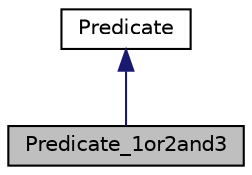 digraph "Predicate_1or2and3"
{
  edge [fontname="Helvetica",fontsize="10",labelfontname="Helvetica",labelfontsize="10"];
  node [fontname="Helvetica",fontsize="10",shape=record];
  Node1 [label="Predicate_1or2and3",height=0.2,width=0.4,color="black", fillcolor="grey75", style="filled", fontcolor="black"];
  Node2 -> Node1 [dir="back",color="midnightblue",fontsize="10",style="solid"];
  Node2 [label="Predicate",height=0.2,width=0.4,color="black", fillcolor="white", style="filled",URL="$classPredicate.html",tooltip="Abstract interface for Predicate computations. If the derivative class&#39; isPredicateSatisfied() become..."];
}
